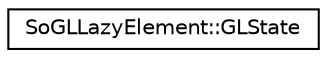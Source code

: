 digraph "Graphical Class Hierarchy"
{
 // LATEX_PDF_SIZE
  edge [fontname="Helvetica",fontsize="10",labelfontname="Helvetica",labelfontsize="10"];
  node [fontname="Helvetica",fontsize="10",shape=record];
  rankdir="LR";
  Node0 [label="SoGLLazyElement::GLState",height=0.2,width=0.4,color="black", fillcolor="white", style="filled",URL="$structSoGLLazyElement_1_1GLState.html",tooltip=" "];
}
